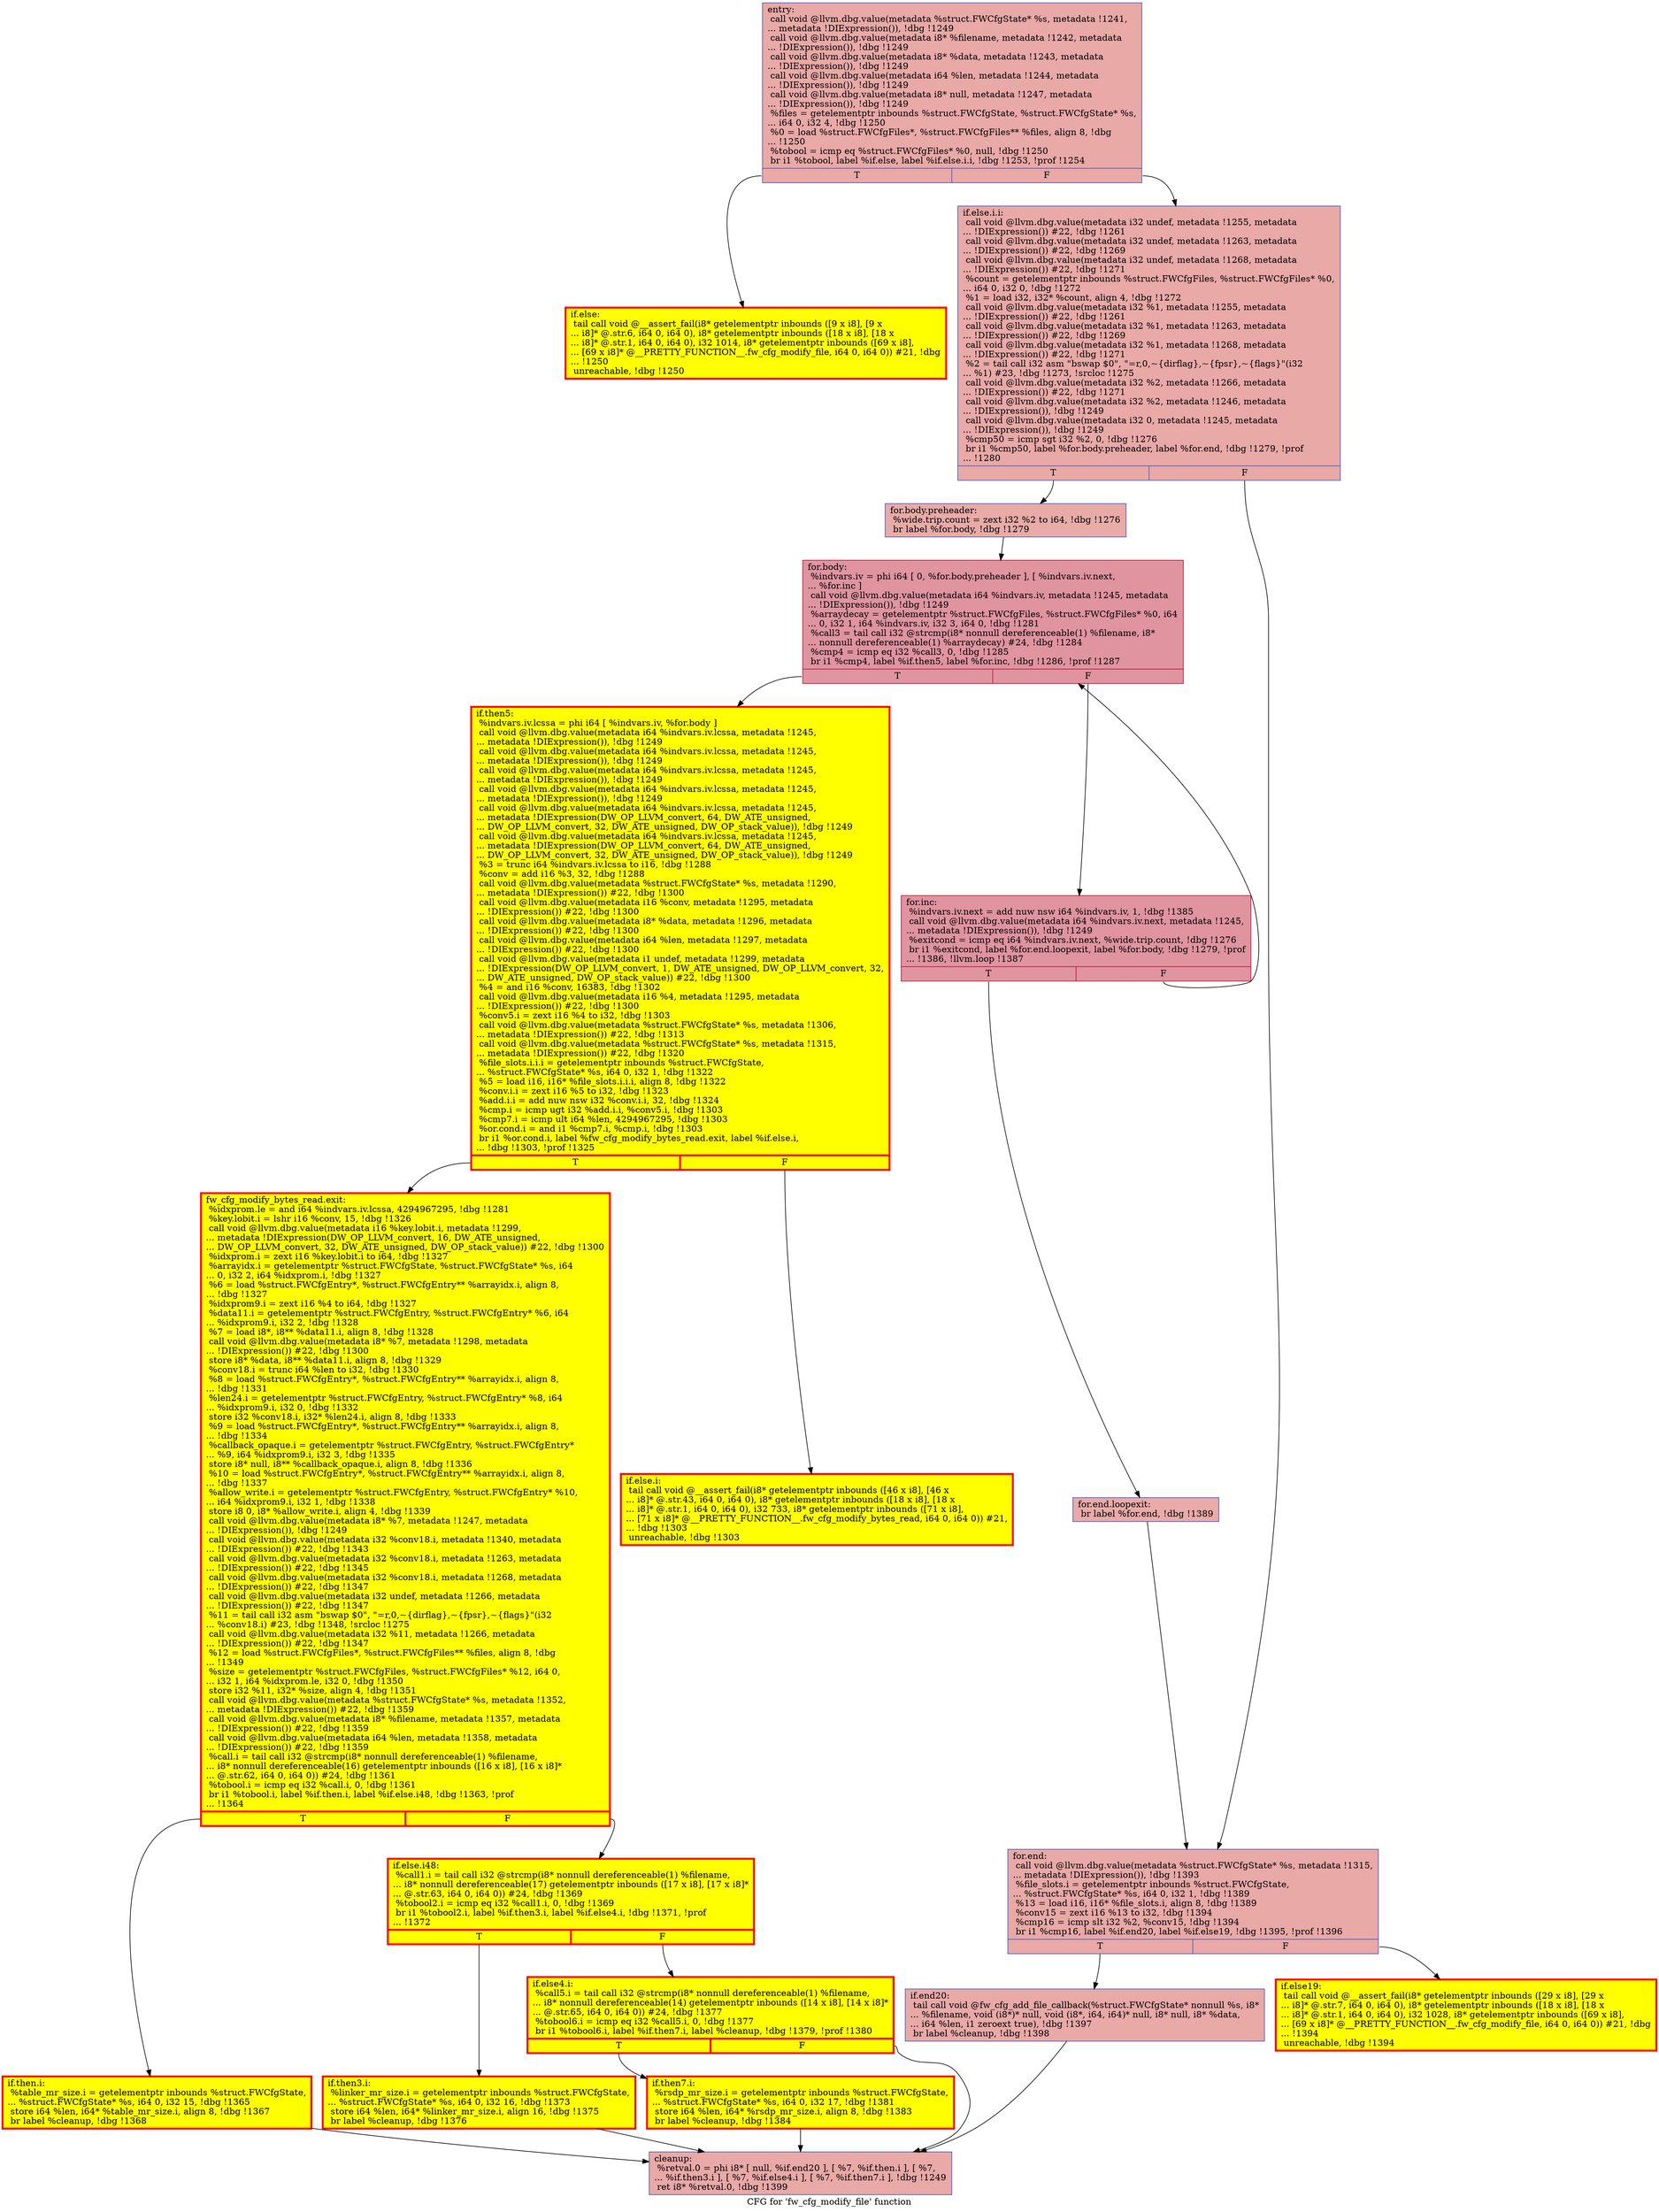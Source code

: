 digraph "CFG for 'fw_cfg_modify_file' function" {
	label="CFG for 'fw_cfg_modify_file' function";

	Node0x561075d0ed20 [shape=record,color="#3d50c3ff", style=filled, fillcolor="#ca3b3770",label="{entry:\l  call void @llvm.dbg.value(metadata %struct.FWCfgState* %s, metadata !1241,\l... metadata !DIExpression()), !dbg !1249\l  call void @llvm.dbg.value(metadata i8* %filename, metadata !1242, metadata\l... !DIExpression()), !dbg !1249\l  call void @llvm.dbg.value(metadata i8* %data, metadata !1243, metadata\l... !DIExpression()), !dbg !1249\l  call void @llvm.dbg.value(metadata i64 %len, metadata !1244, metadata\l... !DIExpression()), !dbg !1249\l  call void @llvm.dbg.value(metadata i8* null, metadata !1247, metadata\l... !DIExpression()), !dbg !1249\l  %files = getelementptr inbounds %struct.FWCfgState, %struct.FWCfgState* %s,\l... i64 0, i32 4, !dbg !1250\l  %0 = load %struct.FWCfgFiles*, %struct.FWCfgFiles** %files, align 8, !dbg\l... !1250\l  %tobool = icmp eq %struct.FWCfgFiles* %0, null, !dbg !1250\l  br i1 %tobool, label %if.else, label %if.else.i.i, !dbg !1253, !prof !1254\l|{<s0>T|<s1>F}}"];
	Node0x561075d0ed20:s0 -> Node0x561075d117d0;
	Node0x561075d0ed20:s1 -> Node0x561075db33f0;
	Node0x561075d117d0 [shape=record,penwidth=3.0, style="filled", color="red", fillcolor="yellow",label="{if.else:                                          \l  tail call void @__assert_fail(i8* getelementptr inbounds ([9 x i8], [9 x\l... i8]* @.str.6, i64 0, i64 0), i8* getelementptr inbounds ([18 x i8], [18 x\l... i8]* @.str.1, i64 0, i64 0), i32 1014, i8* getelementptr inbounds ([69 x i8],\l... [69 x i8]* @__PRETTY_FUNCTION__.fw_cfg_modify_file, i64 0, i64 0)) #21, !dbg\l... !1250\l  unreachable, !dbg !1250\l}"];
	Node0x561075db33f0 [shape=record,color="#3d50c3ff", style=filled, fillcolor="#ca3b3770",label="{if.else.i.i:                                      \l  call void @llvm.dbg.value(metadata i32 undef, metadata !1255, metadata\l... !DIExpression()) #22, !dbg !1261\l  call void @llvm.dbg.value(metadata i32 undef, metadata !1263, metadata\l... !DIExpression()) #22, !dbg !1269\l  call void @llvm.dbg.value(metadata i32 undef, metadata !1268, metadata\l... !DIExpression()) #22, !dbg !1271\l  %count = getelementptr inbounds %struct.FWCfgFiles, %struct.FWCfgFiles* %0,\l... i64 0, i32 0, !dbg !1272\l  %1 = load i32, i32* %count, align 4, !dbg !1272\l  call void @llvm.dbg.value(metadata i32 %1, metadata !1255, metadata\l... !DIExpression()) #22, !dbg !1261\l  call void @llvm.dbg.value(metadata i32 %1, metadata !1263, metadata\l... !DIExpression()) #22, !dbg !1269\l  call void @llvm.dbg.value(metadata i32 %1, metadata !1268, metadata\l... !DIExpression()) #22, !dbg !1271\l  %2 = tail call i32 asm \"bswap $0\", \"=r,0,~\{dirflag\},~\{fpsr\},~\{flags\}\"(i32\l... %1) #23, !dbg !1273, !srcloc !1275\l  call void @llvm.dbg.value(metadata i32 %2, metadata !1266, metadata\l... !DIExpression()) #22, !dbg !1271\l  call void @llvm.dbg.value(metadata i32 %2, metadata !1246, metadata\l... !DIExpression()), !dbg !1249\l  call void @llvm.dbg.value(metadata i32 0, metadata !1245, metadata\l... !DIExpression()), !dbg !1249\l  %cmp50 = icmp sgt i32 %2, 0, !dbg !1276\l  br i1 %cmp50, label %for.body.preheader, label %for.end, !dbg !1279, !prof\l... !1280\l|{<s0>T|<s1>F}}"];
	Node0x561075db33f0:s0 -> Node0x561075d9dcd0;
	Node0x561075db33f0:s1 -> Node0x561075d120c0;
	Node0x561075d9dcd0 [shape=record,color="#3d50c3ff", style=filled, fillcolor="#cc403a70",label="{for.body.preheader:                               \l  %wide.trip.count = zext i32 %2 to i64, !dbg !1276\l  br label %for.body, !dbg !1279\l}"];
	Node0x561075d9dcd0 -> Node0x561075d12a80;
	Node0x561075d12a80 [shape=record,color="#b70d28ff", style=filled, fillcolor="#b70d2870",label="{for.body:                                         \l  %indvars.iv = phi i64 [ 0, %for.body.preheader ], [ %indvars.iv.next,\l... %for.inc ]\l  call void @llvm.dbg.value(metadata i64 %indvars.iv, metadata !1245, metadata\l... !DIExpression()), !dbg !1249\l  %arraydecay = getelementptr %struct.FWCfgFiles, %struct.FWCfgFiles* %0, i64\l... 0, i32 1, i64 %indvars.iv, i32 3, i64 0, !dbg !1281\l  %call3 = tail call i32 @strcmp(i8* nonnull dereferenceable(1) %filename, i8*\l... nonnull dereferenceable(1) %arraydecay) #24, !dbg !1284\l  %cmp4 = icmp eq i32 %call3, 0, !dbg !1285\l  br i1 %cmp4, label %if.then5, label %for.inc, !dbg !1286, !prof !1287\l|{<s0>T|<s1>F}}"];
	Node0x561075d12a80:s0 -> Node0x561075d14af0;
	Node0x561075d12a80:s1 -> Node0x561075d129d0;
	Node0x561075d14af0 [shape=record,penwidth=3.0, style="filled", color="red", fillcolor="yellow",label="{if.then5:                                         \l  %indvars.iv.lcssa = phi i64 [ %indvars.iv, %for.body ]\l  call void @llvm.dbg.value(metadata i64 %indvars.iv.lcssa, metadata !1245,\l... metadata !DIExpression()), !dbg !1249\l  call void @llvm.dbg.value(metadata i64 %indvars.iv.lcssa, metadata !1245,\l... metadata !DIExpression()), !dbg !1249\l  call void @llvm.dbg.value(metadata i64 %indvars.iv.lcssa, metadata !1245,\l... metadata !DIExpression()), !dbg !1249\l  call void @llvm.dbg.value(metadata i64 %indvars.iv.lcssa, metadata !1245,\l... metadata !DIExpression()), !dbg !1249\l  call void @llvm.dbg.value(metadata i64 %indvars.iv.lcssa, metadata !1245,\l... metadata !DIExpression(DW_OP_LLVM_convert, 64, DW_ATE_unsigned,\l... DW_OP_LLVM_convert, 32, DW_ATE_unsigned, DW_OP_stack_value)), !dbg !1249\l  call void @llvm.dbg.value(metadata i64 %indvars.iv.lcssa, metadata !1245,\l... metadata !DIExpression(DW_OP_LLVM_convert, 64, DW_ATE_unsigned,\l... DW_OP_LLVM_convert, 32, DW_ATE_unsigned, DW_OP_stack_value)), !dbg !1249\l  %3 = trunc i64 %indvars.iv.lcssa to i16, !dbg !1288\l  %conv = add i16 %3, 32, !dbg !1288\l  call void @llvm.dbg.value(metadata %struct.FWCfgState* %s, metadata !1290,\l... metadata !DIExpression()) #22, !dbg !1300\l  call void @llvm.dbg.value(metadata i16 %conv, metadata !1295, metadata\l... !DIExpression()) #22, !dbg !1300\l  call void @llvm.dbg.value(metadata i8* %data, metadata !1296, metadata\l... !DIExpression()) #22, !dbg !1300\l  call void @llvm.dbg.value(metadata i64 %len, metadata !1297, metadata\l... !DIExpression()) #22, !dbg !1300\l  call void @llvm.dbg.value(metadata i1 undef, metadata !1299, metadata\l... !DIExpression(DW_OP_LLVM_convert, 1, DW_ATE_unsigned, DW_OP_LLVM_convert, 32,\l... DW_ATE_unsigned, DW_OP_stack_value)) #22, !dbg !1300\l  %4 = and i16 %conv, 16383, !dbg !1302\l  call void @llvm.dbg.value(metadata i16 %4, metadata !1295, metadata\l... !DIExpression()) #22, !dbg !1300\l  %conv5.i = zext i16 %4 to i32, !dbg !1303\l  call void @llvm.dbg.value(metadata %struct.FWCfgState* %s, metadata !1306,\l... metadata !DIExpression()) #22, !dbg !1313\l  call void @llvm.dbg.value(metadata %struct.FWCfgState* %s, metadata !1315,\l... metadata !DIExpression()) #22, !dbg !1320\l  %file_slots.i.i.i = getelementptr inbounds %struct.FWCfgState,\l... %struct.FWCfgState* %s, i64 0, i32 1, !dbg !1322\l  %5 = load i16, i16* %file_slots.i.i.i, align 8, !dbg !1322\l  %conv.i.i = zext i16 %5 to i32, !dbg !1323\l  %add.i.i = add nuw nsw i32 %conv.i.i, 32, !dbg !1324\l  %cmp.i = icmp ugt i32 %add.i.i, %conv5.i, !dbg !1303\l  %cmp7.i = icmp ult i64 %len, 4294967295, !dbg !1303\l  %or.cond.i = and i1 %cmp7.i, %cmp.i, !dbg !1303\l  br i1 %or.cond.i, label %fw_cfg_modify_bytes_read.exit, label %if.else.i,\l... !dbg !1303, !prof !1325\l|{<s0>T|<s1>F}}"];
	Node0x561075d14af0:s0 -> Node0x561075d09fe0;
	Node0x561075d14af0:s1 -> Node0x561075d04820;
	Node0x561075d04820 [shape=record,penwidth=3.0, style="filled", color="red", fillcolor="yellow",label="{if.else.i:                                        \l  tail call void @__assert_fail(i8* getelementptr inbounds ([46 x i8], [46 x\l... i8]* @.str.43, i64 0, i64 0), i8* getelementptr inbounds ([18 x i8], [18 x\l... i8]* @.str.1, i64 0, i64 0), i32 733, i8* getelementptr inbounds ([71 x i8],\l... [71 x i8]* @__PRETTY_FUNCTION__.fw_cfg_modify_bytes_read, i64 0, i64 0)) #21,\l... !dbg !1303\l  unreachable, !dbg !1303\l}"];
	Node0x561075d09fe0 [shape=record,penwidth=3.0, style="filled", color="red", fillcolor="yellow",label="{fw_cfg_modify_bytes_read.exit:                    \l  %idxprom.le = and i64 %indvars.iv.lcssa, 4294967295, !dbg !1281\l  %key.lobit.i = lshr i16 %conv, 15, !dbg !1326\l  call void @llvm.dbg.value(metadata i16 %key.lobit.i, metadata !1299,\l... metadata !DIExpression(DW_OP_LLVM_convert, 16, DW_ATE_unsigned,\l... DW_OP_LLVM_convert, 32, DW_ATE_unsigned, DW_OP_stack_value)) #22, !dbg !1300\l  %idxprom.i = zext i16 %key.lobit.i to i64, !dbg !1327\l  %arrayidx.i = getelementptr %struct.FWCfgState, %struct.FWCfgState* %s, i64\l... 0, i32 2, i64 %idxprom.i, !dbg !1327\l  %6 = load %struct.FWCfgEntry*, %struct.FWCfgEntry** %arrayidx.i, align 8,\l... !dbg !1327\l  %idxprom9.i = zext i16 %4 to i64, !dbg !1327\l  %data11.i = getelementptr %struct.FWCfgEntry, %struct.FWCfgEntry* %6, i64\l... %idxprom9.i, i32 2, !dbg !1328\l  %7 = load i8*, i8** %data11.i, align 8, !dbg !1328\l  call void @llvm.dbg.value(metadata i8* %7, metadata !1298, metadata\l... !DIExpression()) #22, !dbg !1300\l  store i8* %data, i8** %data11.i, align 8, !dbg !1329\l  %conv18.i = trunc i64 %len to i32, !dbg !1330\l  %8 = load %struct.FWCfgEntry*, %struct.FWCfgEntry** %arrayidx.i, align 8,\l... !dbg !1331\l  %len24.i = getelementptr %struct.FWCfgEntry, %struct.FWCfgEntry* %8, i64\l... %idxprom9.i, i32 0, !dbg !1332\l  store i32 %conv18.i, i32* %len24.i, align 8, !dbg !1333\l  %9 = load %struct.FWCfgEntry*, %struct.FWCfgEntry** %arrayidx.i, align 8,\l... !dbg !1334\l  %callback_opaque.i = getelementptr %struct.FWCfgEntry, %struct.FWCfgEntry*\l... %9, i64 %idxprom9.i, i32 3, !dbg !1335\l  store i8* null, i8** %callback_opaque.i, align 8, !dbg !1336\l  %10 = load %struct.FWCfgEntry*, %struct.FWCfgEntry** %arrayidx.i, align 8,\l... !dbg !1337\l  %allow_write.i = getelementptr %struct.FWCfgEntry, %struct.FWCfgEntry* %10,\l... i64 %idxprom9.i, i32 1, !dbg !1338\l  store i8 0, i8* %allow_write.i, align 4, !dbg !1339\l  call void @llvm.dbg.value(metadata i8* %7, metadata !1247, metadata\l... !DIExpression()), !dbg !1249\l  call void @llvm.dbg.value(metadata i32 %conv18.i, metadata !1340, metadata\l... !DIExpression()) #22, !dbg !1343\l  call void @llvm.dbg.value(metadata i32 %conv18.i, metadata !1263, metadata\l... !DIExpression()) #22, !dbg !1345\l  call void @llvm.dbg.value(metadata i32 %conv18.i, metadata !1268, metadata\l... !DIExpression()) #22, !dbg !1347\l  call void @llvm.dbg.value(metadata i32 undef, metadata !1266, metadata\l... !DIExpression()) #22, !dbg !1347\l  %11 = tail call i32 asm \"bswap $0\", \"=r,0,~\{dirflag\},~\{fpsr\},~\{flags\}\"(i32\l... %conv18.i) #23, !dbg !1348, !srcloc !1275\l  call void @llvm.dbg.value(metadata i32 %11, metadata !1266, metadata\l... !DIExpression()) #22, !dbg !1347\l  %12 = load %struct.FWCfgFiles*, %struct.FWCfgFiles** %files, align 8, !dbg\l... !1349\l  %size = getelementptr %struct.FWCfgFiles, %struct.FWCfgFiles* %12, i64 0,\l... i32 1, i64 %idxprom.le, i32 0, !dbg !1350\l  store i32 %11, i32* %size, align 4, !dbg !1351\l  call void @llvm.dbg.value(metadata %struct.FWCfgState* %s, metadata !1352,\l... metadata !DIExpression()) #22, !dbg !1359\l  call void @llvm.dbg.value(metadata i8* %filename, metadata !1357, metadata\l... !DIExpression()) #22, !dbg !1359\l  call void @llvm.dbg.value(metadata i64 %len, metadata !1358, metadata\l... !DIExpression()) #22, !dbg !1359\l  %call.i = tail call i32 @strcmp(i8* nonnull dereferenceable(1) %filename,\l... i8* nonnull dereferenceable(16) getelementptr inbounds ([16 x i8], [16 x i8]*\l... @.str.62, i64 0, i64 0)) #24, !dbg !1361\l  %tobool.i = icmp eq i32 %call.i, 0, !dbg !1361\l  br i1 %tobool.i, label %if.then.i, label %if.else.i48, !dbg !1363, !prof\l... !1364\l|{<s0>T|<s1>F}}"];
	Node0x561075d09fe0:s0 -> Node0x561075cab7e0;
	Node0x561075d09fe0:s1 -> Node0x561075d89150;
	Node0x561075cab7e0 [shape=record,penwidth=3.0, style="filled", color="red", fillcolor="yellow",label="{if.then.i:                                        \l  %table_mr_size.i = getelementptr inbounds %struct.FWCfgState,\l... %struct.FWCfgState* %s, i64 0, i32 15, !dbg !1365\l  store i64 %len, i64* %table_mr_size.i, align 8, !dbg !1367\l  br label %cleanup, !dbg !1368\l}"];
	Node0x561075cab7e0 -> Node0x561075d16c90;
	Node0x561075d89150 [shape=record,penwidth=3.0, style="filled", color="red", fillcolor="yellow",label="{if.else.i48:                                      \l  %call1.i = tail call i32 @strcmp(i8* nonnull dereferenceable(1) %filename,\l... i8* nonnull dereferenceable(17) getelementptr inbounds ([17 x i8], [17 x i8]*\l... @.str.63, i64 0, i64 0)) #24, !dbg !1369\l  %tobool2.i = icmp eq i32 %call1.i, 0, !dbg !1369\l  br i1 %tobool2.i, label %if.then3.i, label %if.else4.i, !dbg !1371, !prof\l... !1372\l|{<s0>T|<s1>F}}"];
	Node0x561075d89150:s0 -> Node0x561075d6c3e0;
	Node0x561075d89150:s1 -> Node0x561075d85a50;
	Node0x561075d6c3e0 [shape=record,penwidth=3.0, style="filled", color="red", fillcolor="yellow",label="{if.then3.i:                                       \l  %linker_mr_size.i = getelementptr inbounds %struct.FWCfgState,\l... %struct.FWCfgState* %s, i64 0, i32 16, !dbg !1373\l  store i64 %len, i64* %linker_mr_size.i, align 16, !dbg !1375\l  br label %cleanup, !dbg !1376\l}"];
	Node0x561075d6c3e0 -> Node0x561075d16c90;
	Node0x561075d85a50 [shape=record,penwidth=3.0, style="filled", color="red", fillcolor="yellow",label="{if.else4.i:                                       \l  %call5.i = tail call i32 @strcmp(i8* nonnull dereferenceable(1) %filename,\l... i8* nonnull dereferenceable(14) getelementptr inbounds ([14 x i8], [14 x i8]*\l... @.str.65, i64 0, i64 0)) #24, !dbg !1377\l  %tobool6.i = icmp eq i32 %call5.i, 0, !dbg !1377\l  br i1 %tobool6.i, label %if.then7.i, label %cleanup, !dbg !1379, !prof !1380\l|{<s0>T|<s1>F}}"];
	Node0x561075d85a50:s0 -> Node0x561075ec0e50;
	Node0x561075d85a50:s1 -> Node0x561075d16c90;
	Node0x561075ec0e50 [shape=record,penwidth=3.0, style="filled", color="red", fillcolor="yellow",label="{if.then7.i:                                       \l  %rsdp_mr_size.i = getelementptr inbounds %struct.FWCfgState,\l... %struct.FWCfgState* %s, i64 0, i32 17, !dbg !1381\l  store i64 %len, i64* %rsdp_mr_size.i, align 8, !dbg !1383\l  br label %cleanup, !dbg !1384\l}"];
	Node0x561075ec0e50 -> Node0x561075d16c90;
	Node0x561075d129d0 [shape=record,color="#b70d28ff", style=filled, fillcolor="#b70d2870",label="{for.inc:                                          \l  %indvars.iv.next = add nuw nsw i64 %indvars.iv, 1, !dbg !1385\l  call void @llvm.dbg.value(metadata i64 %indvars.iv.next, metadata !1245,\l... metadata !DIExpression()), !dbg !1249\l  %exitcond = icmp eq i64 %indvars.iv.next, %wide.trip.count, !dbg !1276\l  br i1 %exitcond, label %for.end.loopexit, label %for.body, !dbg !1279, !prof\l... !1386, !llvm.loop !1387\l|{<s0>T|<s1>F}}"];
	Node0x561075d129d0:s0 -> Node0x561075d11760;
	Node0x561075d129d0:s1 -> Node0x561075d12a80;
	Node0x561075d11760 [shape=record,color="#3d50c3ff", style=filled, fillcolor="#cc403a70",label="{for.end.loopexit:                                 \l  br label %for.end, !dbg !1389\l}"];
	Node0x561075d11760 -> Node0x561075d120c0;
	Node0x561075d120c0 [shape=record,color="#3d50c3ff", style=filled, fillcolor="#ca3b3770",label="{for.end:                                          \l  call void @llvm.dbg.value(metadata %struct.FWCfgState* %s, metadata !1315,\l... metadata !DIExpression()), !dbg !1393\l  %file_slots.i = getelementptr inbounds %struct.FWCfgState,\l... %struct.FWCfgState* %s, i64 0, i32 1, !dbg !1389\l  %13 = load i16, i16* %file_slots.i, align 8, !dbg !1389\l  %conv15 = zext i16 %13 to i32, !dbg !1394\l  %cmp16 = icmp slt i32 %2, %conv15, !dbg !1394\l  br i1 %cmp16, label %if.end20, label %if.else19, !dbg !1395, !prof !1396\l|{<s0>T|<s1>F}}"];
	Node0x561075d120c0:s0 -> Node0x561075d14740;
	Node0x561075d120c0:s1 -> Node0x561075d14790;
	Node0x561075d14790 [shape=record,penwidth=3.0, style="filled", color="red", fillcolor="yellow",label="{if.else19:                                        \l  tail call void @__assert_fail(i8* getelementptr inbounds ([29 x i8], [29 x\l... i8]* @.str.7, i64 0, i64 0), i8* getelementptr inbounds ([18 x i8], [18 x\l... i8]* @.str.1, i64 0, i64 0), i32 1028, i8* getelementptr inbounds ([69 x i8],\l... [69 x i8]* @__PRETTY_FUNCTION__.fw_cfg_modify_file, i64 0, i64 0)) #21, !dbg\l... !1394\l  unreachable, !dbg !1394\l}"];
	Node0x561075d14740 [shape=record,color="#3d50c3ff", style=filled, fillcolor="#ca3b3770",label="{if.end20:                                         \l  tail call void @fw_cfg_add_file_callback(%struct.FWCfgState* nonnull %s, i8*\l... %filename, void (i8*)* null, void (i8*, i64, i64)* null, i8* null, i8* %data,\l... i64 %len, i1 zeroext true), !dbg !1397\l  br label %cleanup, !dbg !1398\l}"];
	Node0x561075d14740 -> Node0x561075d16c90;
	Node0x561075d16c90 [shape=record,color="#3d50c3ff", style=filled, fillcolor="#ca3b3770",label="{cleanup:                                          \l  %retval.0 = phi i8* [ null, %if.end20 ], [ %7, %if.then.i ], [ %7,\l... %if.then3.i ], [ %7, %if.else4.i ], [ %7, %if.then7.i ], !dbg !1249\l  ret i8* %retval.0, !dbg !1399\l}"];
}
